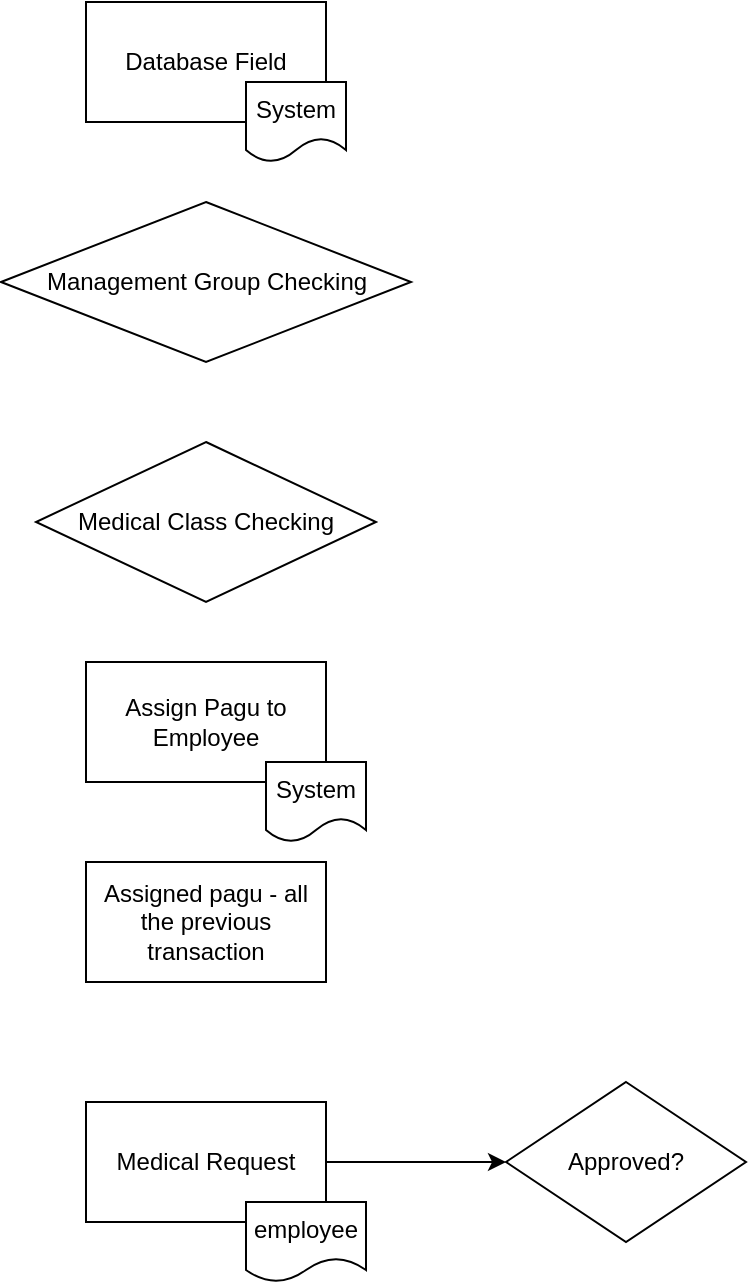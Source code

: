 <mxfile version="20.8.23" type="github">
  <diagram name="Page-1" id="86NCNcFHp9EZxluicRBQ">
    <mxGraphModel dx="794" dy="1562" grid="1" gridSize="10" guides="1" tooltips="1" connect="1" arrows="1" fold="1" page="1" pageScale="1" pageWidth="850" pageHeight="1100" math="0" shadow="0">
      <root>
        <mxCell id="0" />
        <mxCell id="1" parent="0" />
        <mxCell id="sX8MedQuzZVbjlbt9qT--23" value="" style="edgeStyle=orthogonalEdgeStyle;rounded=0;orthogonalLoop=1;jettySize=auto;html=1;" edge="1" parent="1" source="sX8MedQuzZVbjlbt9qT--2" target="sX8MedQuzZVbjlbt9qT--12">
          <mxGeometry relative="1" as="geometry" />
        </mxCell>
        <mxCell id="sX8MedQuzZVbjlbt9qT--2" value="Medical Request" style="rounded=0;whiteSpace=wrap;html=1;" vertex="1" parent="1">
          <mxGeometry x="180" y="330" width="120" height="60" as="geometry" />
        </mxCell>
        <mxCell id="sX8MedQuzZVbjlbt9qT--11" value="employee" style="shape=document;whiteSpace=wrap;html=1;boundedLbl=1;" vertex="1" parent="1">
          <mxGeometry x="260" y="380" width="60" height="40" as="geometry" />
        </mxCell>
        <mxCell id="sX8MedQuzZVbjlbt9qT--12" value="Approved?" style="rhombus;whiteSpace=wrap;html=1;rounded=0;" vertex="1" parent="1">
          <mxGeometry x="390" y="320" width="120" height="80" as="geometry" />
        </mxCell>
        <mxCell id="sX8MedQuzZVbjlbt9qT--13" value="Assigned pagu - all the previous transaction" style="rounded=0;whiteSpace=wrap;html=1;" vertex="1" parent="1">
          <mxGeometry x="180" y="210" width="120" height="60" as="geometry" />
        </mxCell>
        <mxCell id="sX8MedQuzZVbjlbt9qT--14" value="Assign Pagu to Employee" style="rounded=0;whiteSpace=wrap;html=1;" vertex="1" parent="1">
          <mxGeometry x="180" y="110" width="120" height="60" as="geometry" />
        </mxCell>
        <mxCell id="sX8MedQuzZVbjlbt9qT--15" value="Medical Class Checking" style="rhombus;whiteSpace=wrap;html=1;" vertex="1" parent="1">
          <mxGeometry x="155" width="170" height="80" as="geometry" />
        </mxCell>
        <mxCell id="sX8MedQuzZVbjlbt9qT--16" value="Management Group Checking" style="rhombus;whiteSpace=wrap;html=1;" vertex="1" parent="1">
          <mxGeometry x="137.5" y="-120" width="205" height="80" as="geometry" />
        </mxCell>
        <mxCell id="sX8MedQuzZVbjlbt9qT--17" value="Database Field" style="rounded=0;whiteSpace=wrap;html=1;" vertex="1" parent="1">
          <mxGeometry x="180" y="-220" width="120" height="60" as="geometry" />
        </mxCell>
        <mxCell id="sX8MedQuzZVbjlbt9qT--18" value="System" style="shape=document;whiteSpace=wrap;html=1;boundedLbl=1;" vertex="1" parent="1">
          <mxGeometry x="270" y="160" width="50" height="40" as="geometry" />
        </mxCell>
        <mxCell id="sX8MedQuzZVbjlbt9qT--19" value="System" style="shape=document;whiteSpace=wrap;html=1;boundedLbl=1;" vertex="1" parent="1">
          <mxGeometry x="260" y="-180" width="50" height="40" as="geometry" />
        </mxCell>
      </root>
    </mxGraphModel>
  </diagram>
</mxfile>
